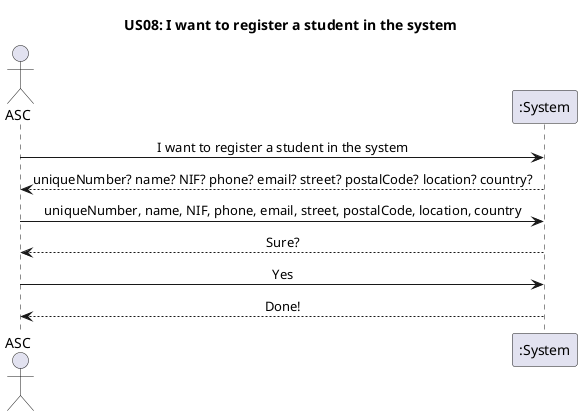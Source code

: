 @startuml
'https://plantuml.com/sequence-diagram

skinparam sequenceMessageAlign center

title US08: I want to register a student in the system
actor ASC
participant ":System" as System

ASC -> System: I want to register a student in the system
System --> ASC: uniqueNumber? name? NIF? phone? email? street? postalCode? location? country?
ASC -> System: uniqueNumber, name, NIF, phone, email, street, postalCode, location, country
System --> ASC: Sure?
ASC -> System: Yes
System --> ASC: Done!


@enduml
